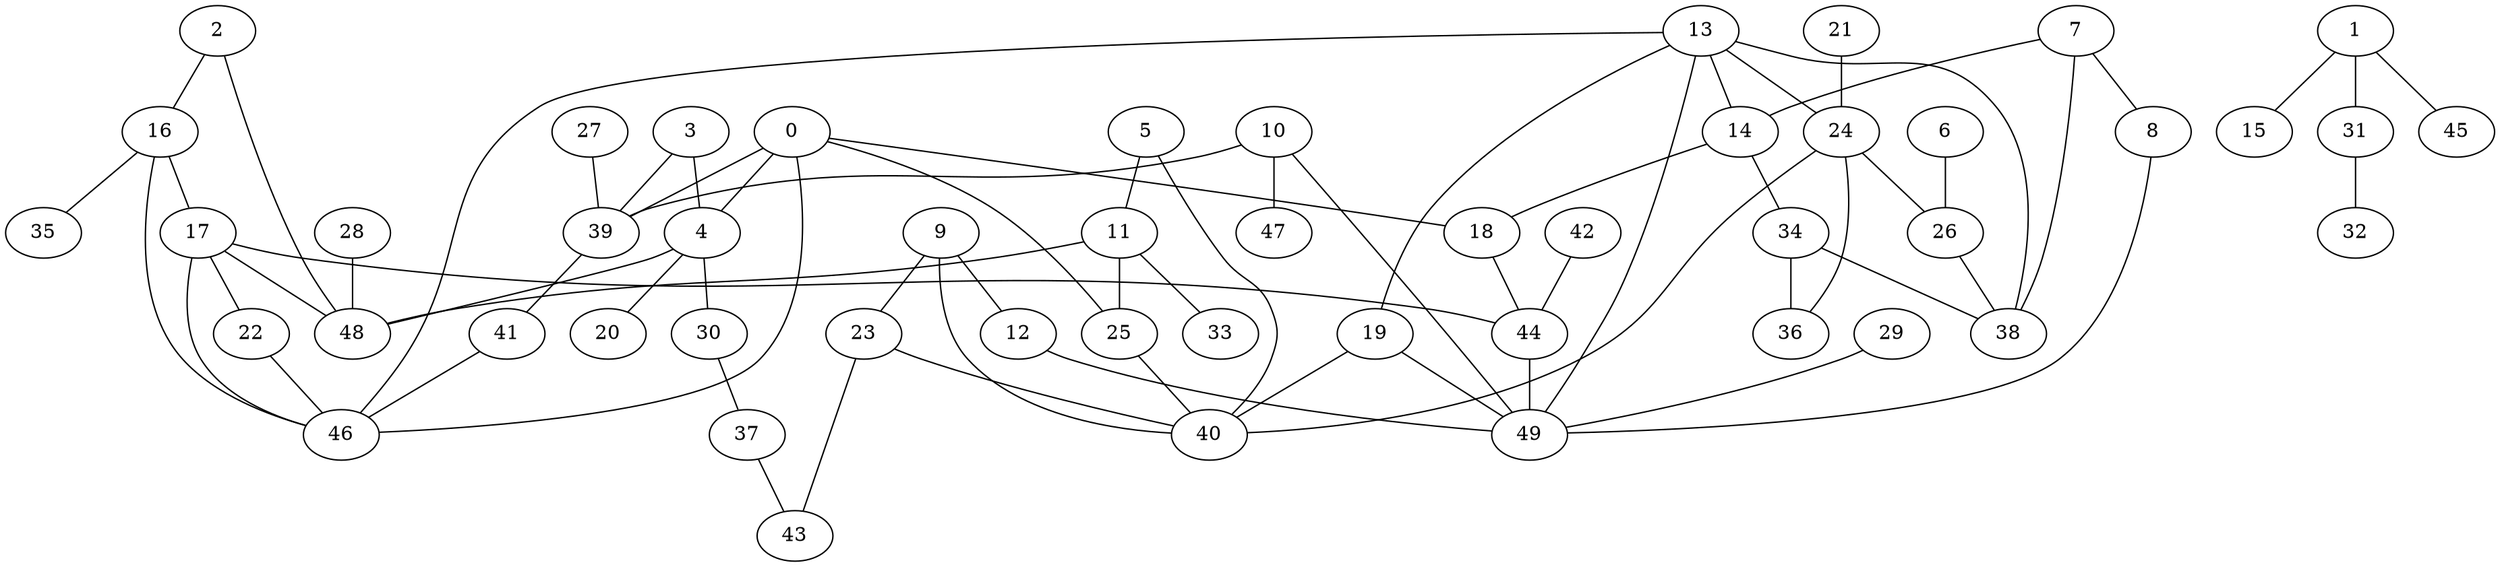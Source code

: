 graph Dis_Graph{
	0 -- 4 ;
	0 -- 18 ;
	0 -- 25 ;
	0 -- 39 ;
	0 -- 46 ;
	1 -- 15 ;
	1 -- 31 ;
	1 -- 45 ;
	2 -- 16 ;
	2 -- 48 ;
	3 -- 4 ;
	3 -- 39 ;
	4 -- 20 ;
	4 -- 30 ;
	4 -- 48 ;
	5 -- 11 ;
	5 -- 40 ;
	6 -- 26 ;
	7 -- 8 ;
	7 -- 14 ;
	7 -- 38 ;
	8 -- 49 ;
	9 -- 12 ;
	9 -- 23 ;
	9 -- 40 ;
	10 -- 39 ;
	10 -- 47 ;
	10 -- 49 ;
	11 -- 25 ;
	11 -- 33 ;
	11 -- 48 ;
	12 -- 49 ;
	13 -- 14 ;
	13 -- 19 ;
	13 -- 24 ;
	13 -- 38 ;
	13 -- 46 ;
	13 -- 49 ;
	14 -- 18 ;
	14 -- 34 ;
	15
	16 -- 17 ;
	16 -- 35 ;
	16 -- 46 ;
	17 -- 22 ;
	17 -- 44 ;
	17 -- 46 ;
	17 -- 48 ;
	18 -- 44 ;
	19 -- 40 ;
	19 -- 49 ;
	20
	21 -- 24 ;
	22 -- 46 ;
	23 -- 40 ;
	23 -- 43 ;
	24 -- 26 ;
	24 -- 36 ;
	24 -- 40 ;
	25 -- 40 ;
	26 -- 38 ;
	27 -- 39 ;
	28 -- 48 ;
	29 -- 49 ;
	30 -- 37 ;
	31 -- 32 ;
	32
	33
	34 -- 36 ;
	34 -- 38 ;
	35
	36
	37 -- 43 ;
	38
	39 -- 41 ;
	40
	41 -- 46 ;
	42 -- 44 ;
	43
	44 -- 49 ;
	45
	46
	47
	48
	49
}
